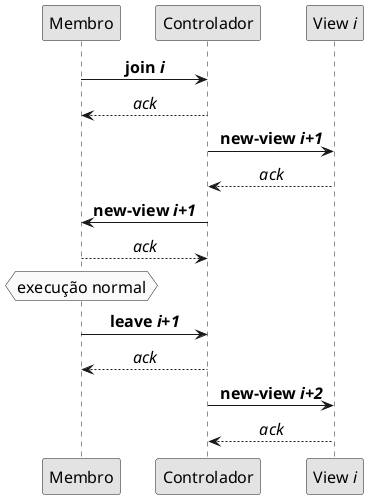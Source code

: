 @startuml
skinparam linetype ortho
skinparam Monochrome true
skinparam sequenceMessageAlign center
skinparam defaultFontSize 16
skinparam defaultFontName CMU Serif

Membro -> Controlador : **join //i//**
Controlador --> Membro : //ack//

Controlador -> "View //i//" : **new-view //i+1//**
"View //i//" --> Controlador : //ack//

Controlador -> Membro : **new-view //i+1//**
Membro --> Controlador : //ack//

hnote over Membro : execução normal

Membro -> Controlador : **leave //i+1//**
Controlador --> Membro : //ack//

Controlador -> "View //i//" : **new-view //i+2//**
"View //i//" --> Controlador : //ack//

@enduml